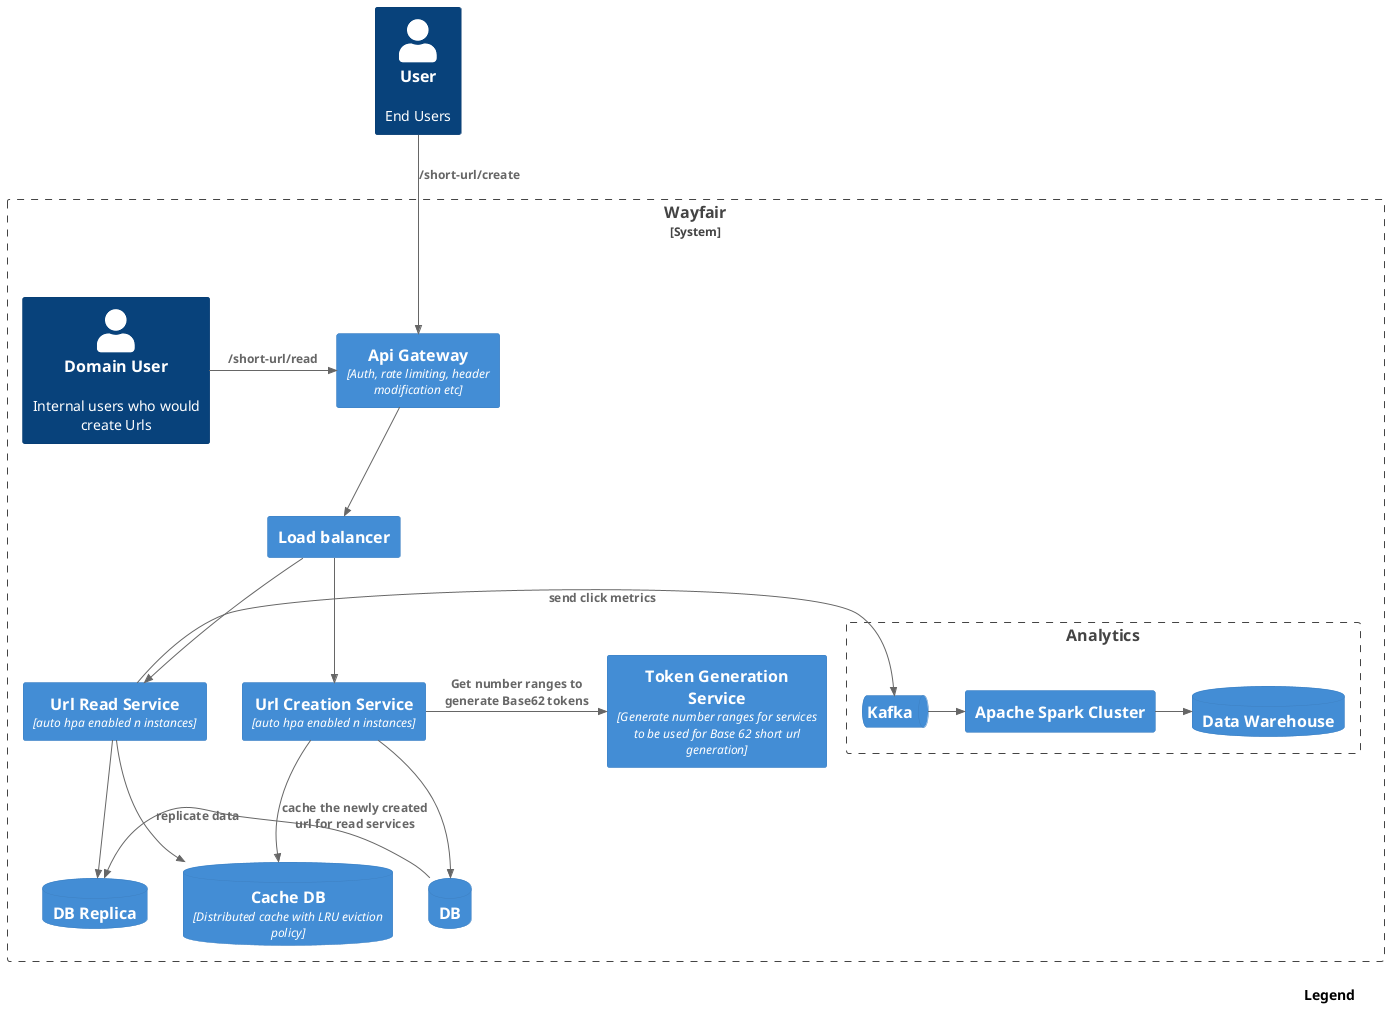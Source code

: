 @startuml
!include <C4/C4_Container>
'left to right direction
LAYOUT_WITH_LEGEND()
SHOW_LEGEND()
Person(User, "User", "End Users")
System_Boundary(Wayfair, "Wayfair"){
    Person(DomainUser, "Domain User", "Internal users who would create Urls")
    Container(gateway, "Api Gateway", "Auth, rate limiting, header modification etc")
    Container(LoadBalancer, "Load balancer")
    Container(createService, "Url Creation Service", "auto hpa enabled n instances")
    Container(readService, "Url Read Service", "auto hpa enabled n instances")
    Container(tokenService, "Token Generation Service", "Generate number ranges for services to be used for Base 62 short url generation")
    ContainerDb(dbReplica, "DB Replica")
    ContainerDb(db, "DB")
    ContainerDb(cache, "Cache DB", "Distributed cache with LRU eviction policy")
    Boundary(Analytics, Analytics){
        ContainerQueue(kafka, "Kafka")
        Container(spark, "Apache Spark Cluster")
        ContainerDb(warehouse, "Data Warehouse")
    }
}


Rel(User, gateway, "/short-url/create")
Rel_R(DomainUser, gateway, "/short-url/read")
Rel(gateway, LoadBalancer, "")
Rel(LoadBalancer, createService, "")
Rel(LoadBalancer, readService, "")
Rel(createService, cache, "cache the newly created url for read services")
Rel(readService, dbReplica, "")
Rel(readService, cache, "")
Rel(createService, db, "")
Rel_L(readService, kafka, "send click metrics")
Rel_R(kafka, spark, "")
Rel_R(spark, warehouse, "")
Rel_R(createService, tokenService, "Get number ranges to generate Base62 tokens")
Rel_R(db, dbReplica, "replicate data")
'Lay_Distance(dbReplica, db, 1)
@enduml